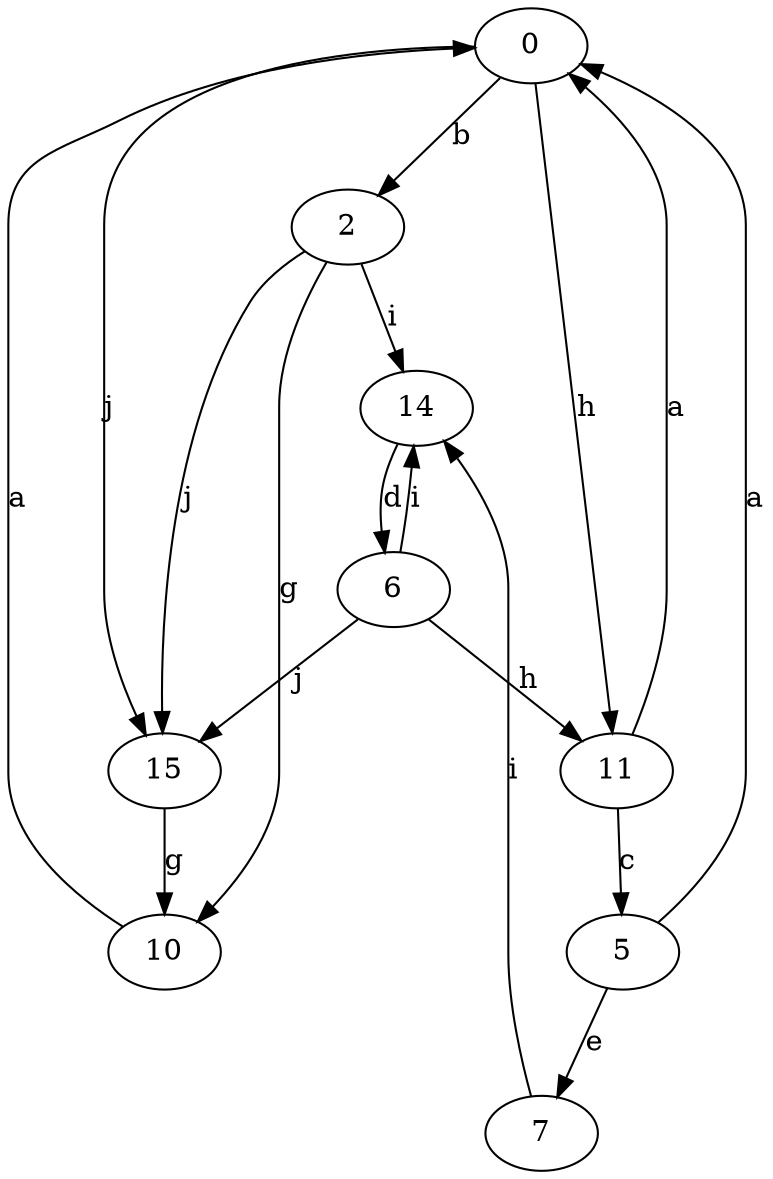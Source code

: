 strict digraph  {
0;
2;
5;
6;
7;
10;
11;
14;
15;
0 -> 2  [label=b];
0 -> 11  [label=h];
0 -> 15  [label=j];
2 -> 10  [label=g];
2 -> 14  [label=i];
2 -> 15  [label=j];
5 -> 0  [label=a];
5 -> 7  [label=e];
6 -> 11  [label=h];
6 -> 14  [label=i];
6 -> 15  [label=j];
7 -> 14  [label=i];
10 -> 0  [label=a];
11 -> 0  [label=a];
11 -> 5  [label=c];
14 -> 6  [label=d];
15 -> 10  [label=g];
}
